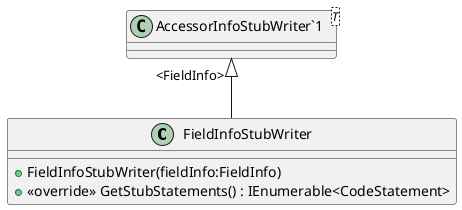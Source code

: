 @startuml
class FieldInfoStubWriter {
    + FieldInfoStubWriter(fieldInfo:FieldInfo)
    + <<override>> GetStubStatements() : IEnumerable<CodeStatement>
}
class "AccessorInfoStubWriter`1"<T> {
}
"AccessorInfoStubWriter`1" "<FieldInfo>" <|-- FieldInfoStubWriter
@enduml
